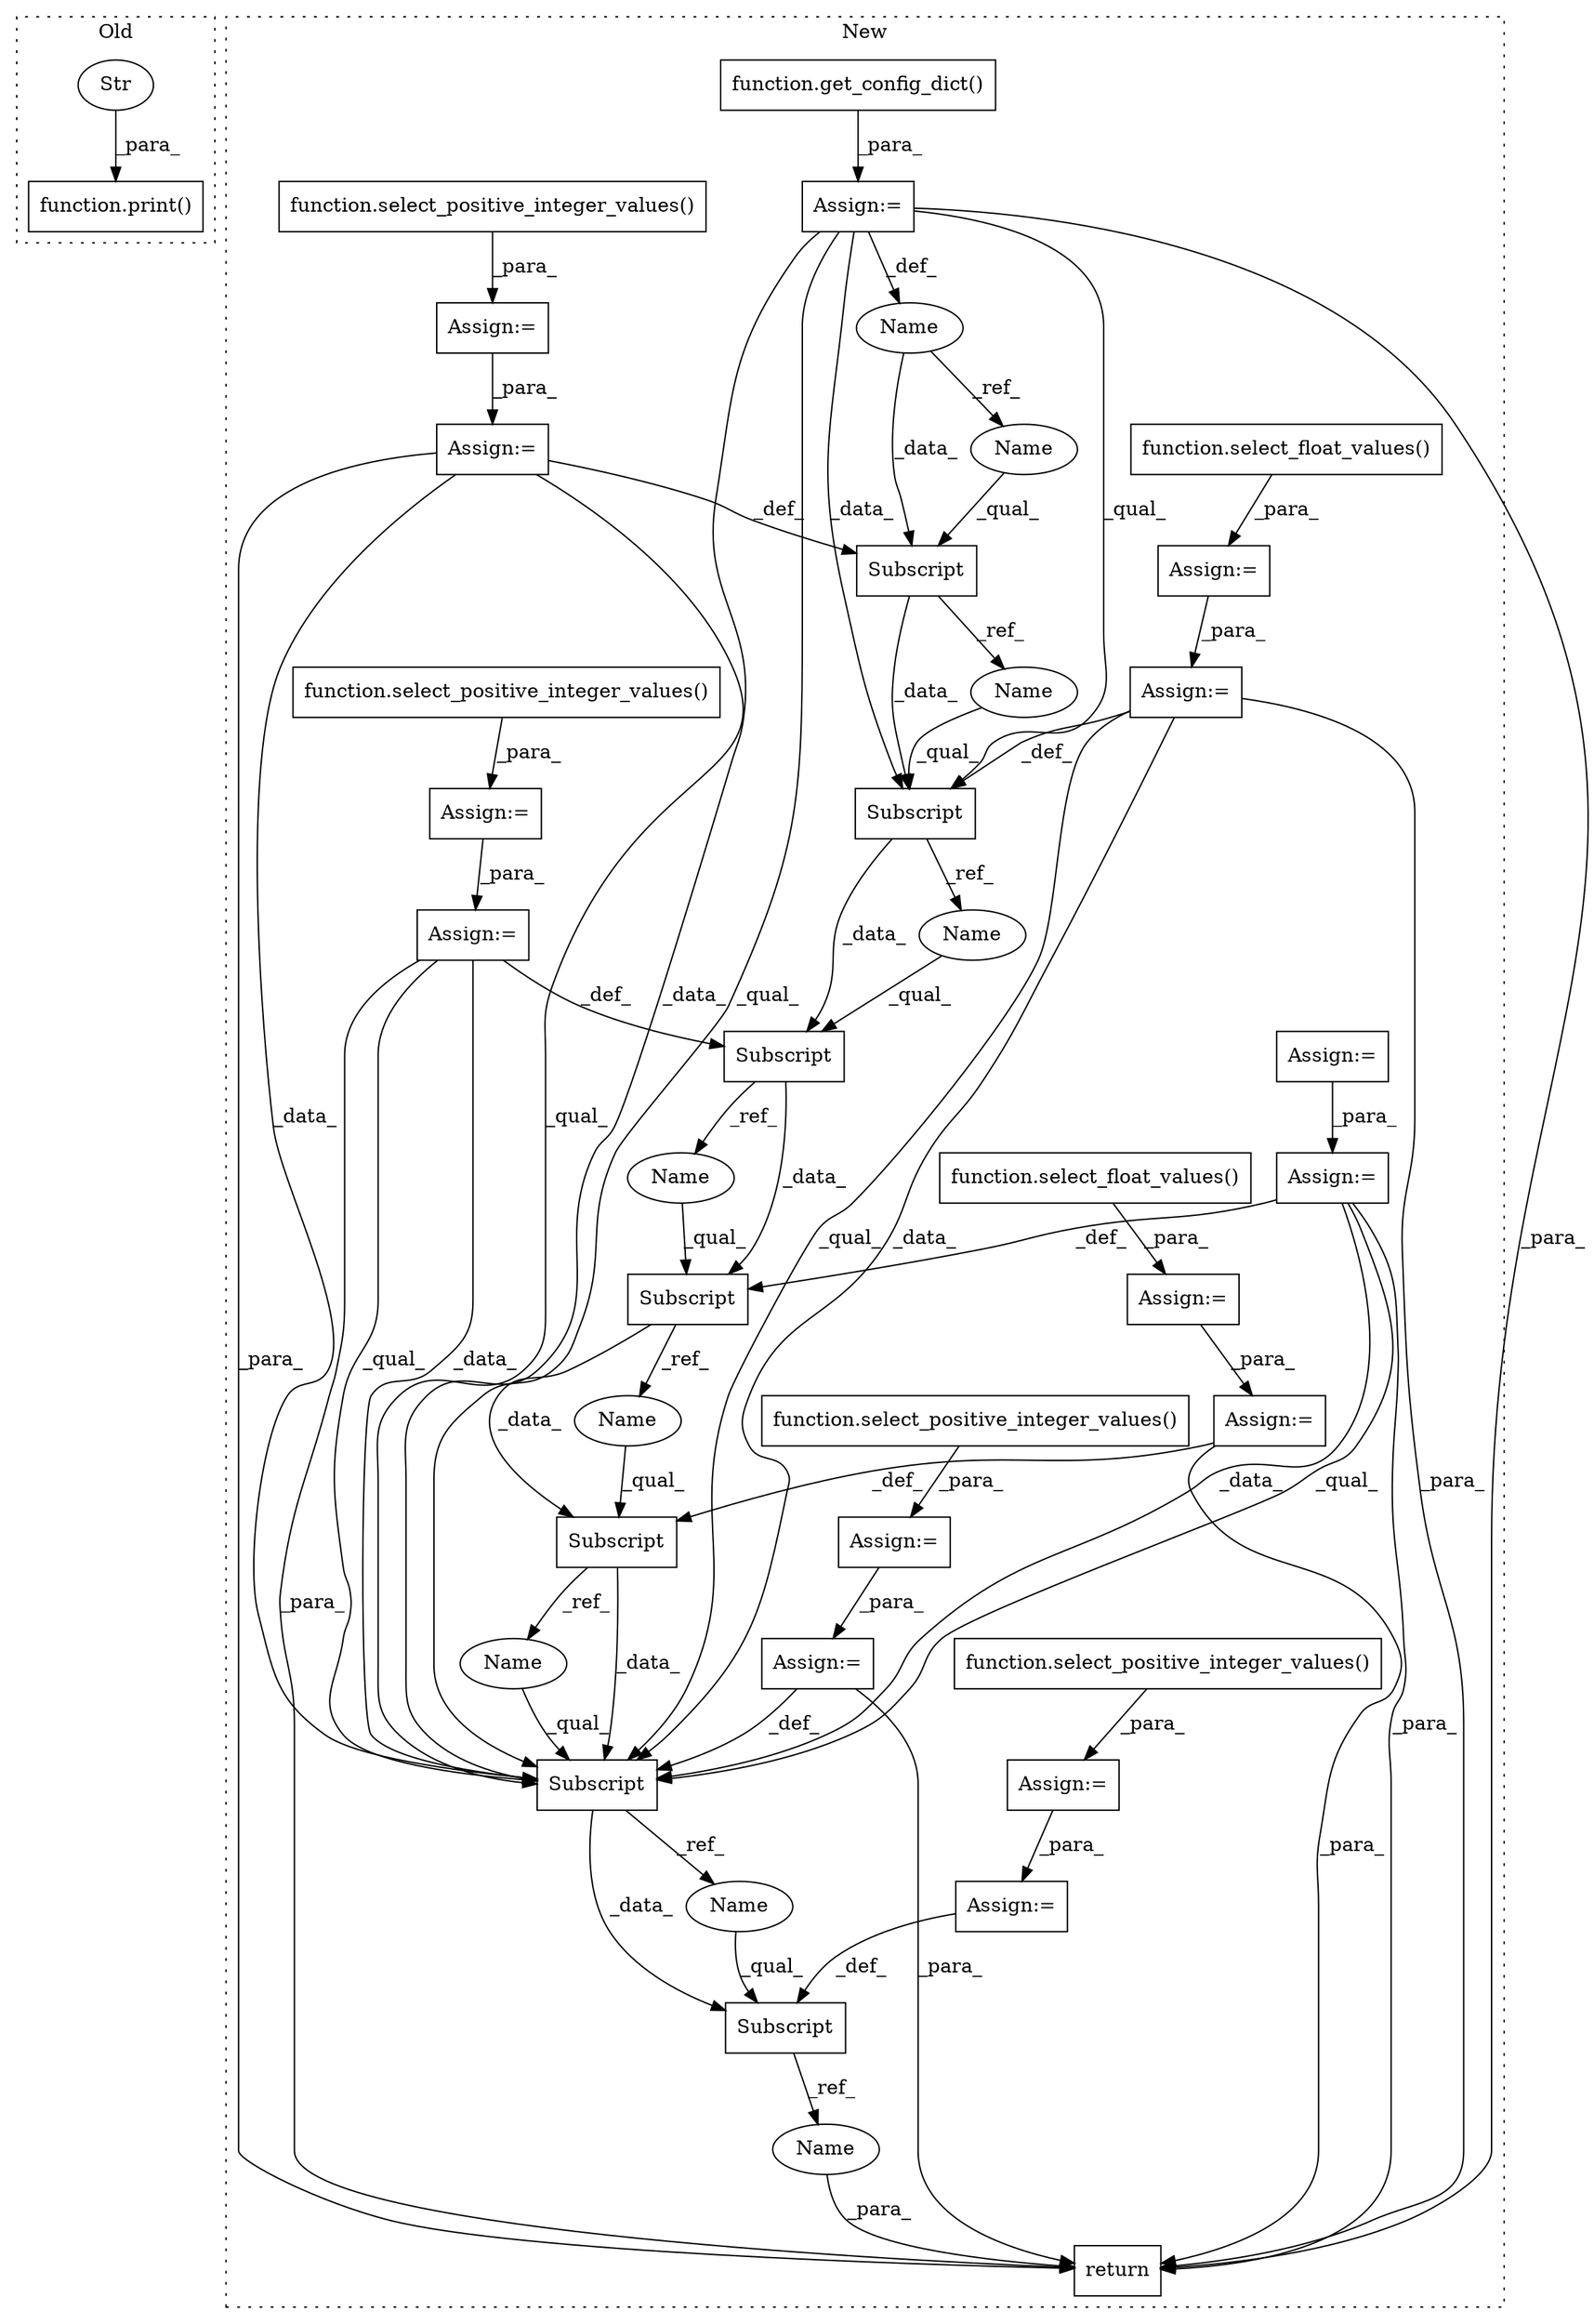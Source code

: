 digraph G {
subgraph cluster0 {
1 [label="function.print()" a="75" s="3499,3658" l="6,1" shape="box"];
3 [label="Str" a="66" s="3505" l="153" shape="ellipse"];
label = "Old";
style="dotted";
}
subgraph cluster1 {
2 [label="function.select_float_values()" a="75" s="6264" l="154" shape="box"];
4 [label="Subscript" a="63" s="6423,0" l="21,0" shape="box"];
5 [label="function.select_float_values()" a="75" s="5078" l="151" shape="box"];
6 [label="Subscript" a="63" s="7030,0" l="18,0" shape="box"];
7 [label="function.get_config_dict()" a="75" s="4527,4553" l="16,1" shape="box"];
8 [label="Subscript" a="63" s="4917,0" l="21,0" shape="box"];
9 [label="Name" a="87" s="4518" l="6" shape="ellipse"];
10 [label="Subscript" a="63" s="6735,0" l="18,0" shape="box"];
11 [label="Assign:=" a="68" s="5254" l="3" shape="box"];
12 [label="Assign:=" a="68" s="5075" l="3" shape="box"];
13 [label="Assign:=" a="68" s="6753" l="3" shape="box"];
14 [label="Assign:=" a="68" s="6261" l="3" shape="box"];
15 [label="Assign:=" a="68" s="6444" l="3" shape="box"];
16 [label="Assign:=" a="68" s="4666" l="3" shape="box"];
17 [label="Assign:=" a="68" s="6571" l="3" shape="box"];
18 [label="Assign:=" a="68" s="6881" l="3" shape="box"];
19 [label="Assign:=" a="68" s="7048" l="3" shape="box"];
20 [label="Assign:=" a="68" s="4524" l="3" shape="box"];
21 [label="Assign:=" a="68" s="4938" l="3" shape="box"];
22 [label="return" a="93" s="7098" l="7" shape="box"];
23 [label="function.select_positive_integer_values()" a="75" s="6574" l="156" shape="box"];
24 [label="Subscript" a="63" s="6071,0" l="42,0" shape="box"];
25 [label="Assign:=" a="68" s="5642" l="3" shape="box"];
26 [label="Assign:=" a="68" s="5411" l="3" shape="box"];
27 [label="Assign:=" a="68" s="6113" l="3" shape="box"];
28 [label="Assign:=" a="68" s="5830" l="3" shape="box"];
29 [label="function.select_positive_integer_values()" a="75" s="5414" l="194" shape="box"];
30 [label="Subscript" a="63" s="5613,0" l="29,0" shape="box"];
31 [label="function.select_positive_integer_values()" a="75" s="6884" l="141" shape="box"];
32 [label="Subscript" a="63" s="5235,0" l="19,0" shape="box"];
33 [label="function.select_positive_integer_values()" a="75" s="4669,4911" l="31,1" shape="box"];
34 [label="Name" a="87" s="5235" l="6" shape="ellipse"];
35 [label="Name" a="87" s="6735" l="6" shape="ellipse"];
36 [label="Name" a="87" s="7030" l="6" shape="ellipse"];
37 [label="Name" a="87" s="6423" l="6" shape="ellipse"];
38 [label="Name" a="87" s="7105" l="6" shape="ellipse"];
39 [label="Name" a="87" s="5613" l="6" shape="ellipse"];
40 [label="Name" a="87" s="4917" l="6" shape="ellipse"];
41 [label="Name" a="87" s="6071" l="6" shape="ellipse"];
label = "New";
style="dotted";
}
2 -> 14 [label="_para_"];
3 -> 1 [label="_para_"];
4 -> 35 [label="_ref_"];
4 -> 10 [label="_data_"];
5 -> 12 [label="_para_"];
6 -> 38 [label="_ref_"];
7 -> 20 [label="_para_"];
8 -> 34 [label="_ref_"];
8 -> 32 [label="_data_"];
9 -> 8 [label="_data_"];
9 -> 40 [label="_ref_"];
10 -> 36 [label="_ref_"];
10 -> 6 [label="_data_"];
11 -> 10 [label="_qual_"];
11 -> 10 [label="_data_"];
11 -> 32 [label="_def_"];
11 -> 22 [label="_para_"];
12 -> 11 [label="_para_"];
13 -> 22 [label="_para_"];
13 -> 10 [label="_def_"];
14 -> 15 [label="_para_"];
15 -> 22 [label="_para_"];
15 -> 4 [label="_def_"];
16 -> 21 [label="_para_"];
17 -> 13 [label="_para_"];
18 -> 19 [label="_para_"];
19 -> 6 [label="_def_"];
20 -> 10 [label="_data_"];
20 -> 22 [label="_para_"];
20 -> 9 [label="_def_"];
20 -> 32 [label="_data_"];
20 -> 10 [label="_qual_"];
20 -> 32 [label="_qual_"];
21 -> 22 [label="_para_"];
21 -> 10 [label="_qual_"];
21 -> 8 [label="_def_"];
21 -> 10 [label="_data_"];
23 -> 17 [label="_para_"];
24 -> 37 [label="_ref_"];
24 -> 4 [label="_data_"];
25 -> 22 [label="_para_"];
25 -> 10 [label="_qual_"];
25 -> 10 [label="_data_"];
25 -> 30 [label="_def_"];
26 -> 25 [label="_para_"];
27 -> 10 [label="_data_"];
27 -> 22 [label="_para_"];
27 -> 10 [label="_qual_"];
27 -> 24 [label="_def_"];
28 -> 27 [label="_para_"];
29 -> 26 [label="_para_"];
30 -> 24 [label="_data_"];
30 -> 41 [label="_ref_"];
31 -> 18 [label="_para_"];
32 -> 30 [label="_data_"];
32 -> 39 [label="_ref_"];
33 -> 16 [label="_para_"];
34 -> 32 [label="_qual_"];
35 -> 10 [label="_qual_"];
36 -> 6 [label="_qual_"];
37 -> 4 [label="_qual_"];
38 -> 22 [label="_para_"];
39 -> 30 [label="_qual_"];
40 -> 8 [label="_qual_"];
41 -> 24 [label="_qual_"];
}